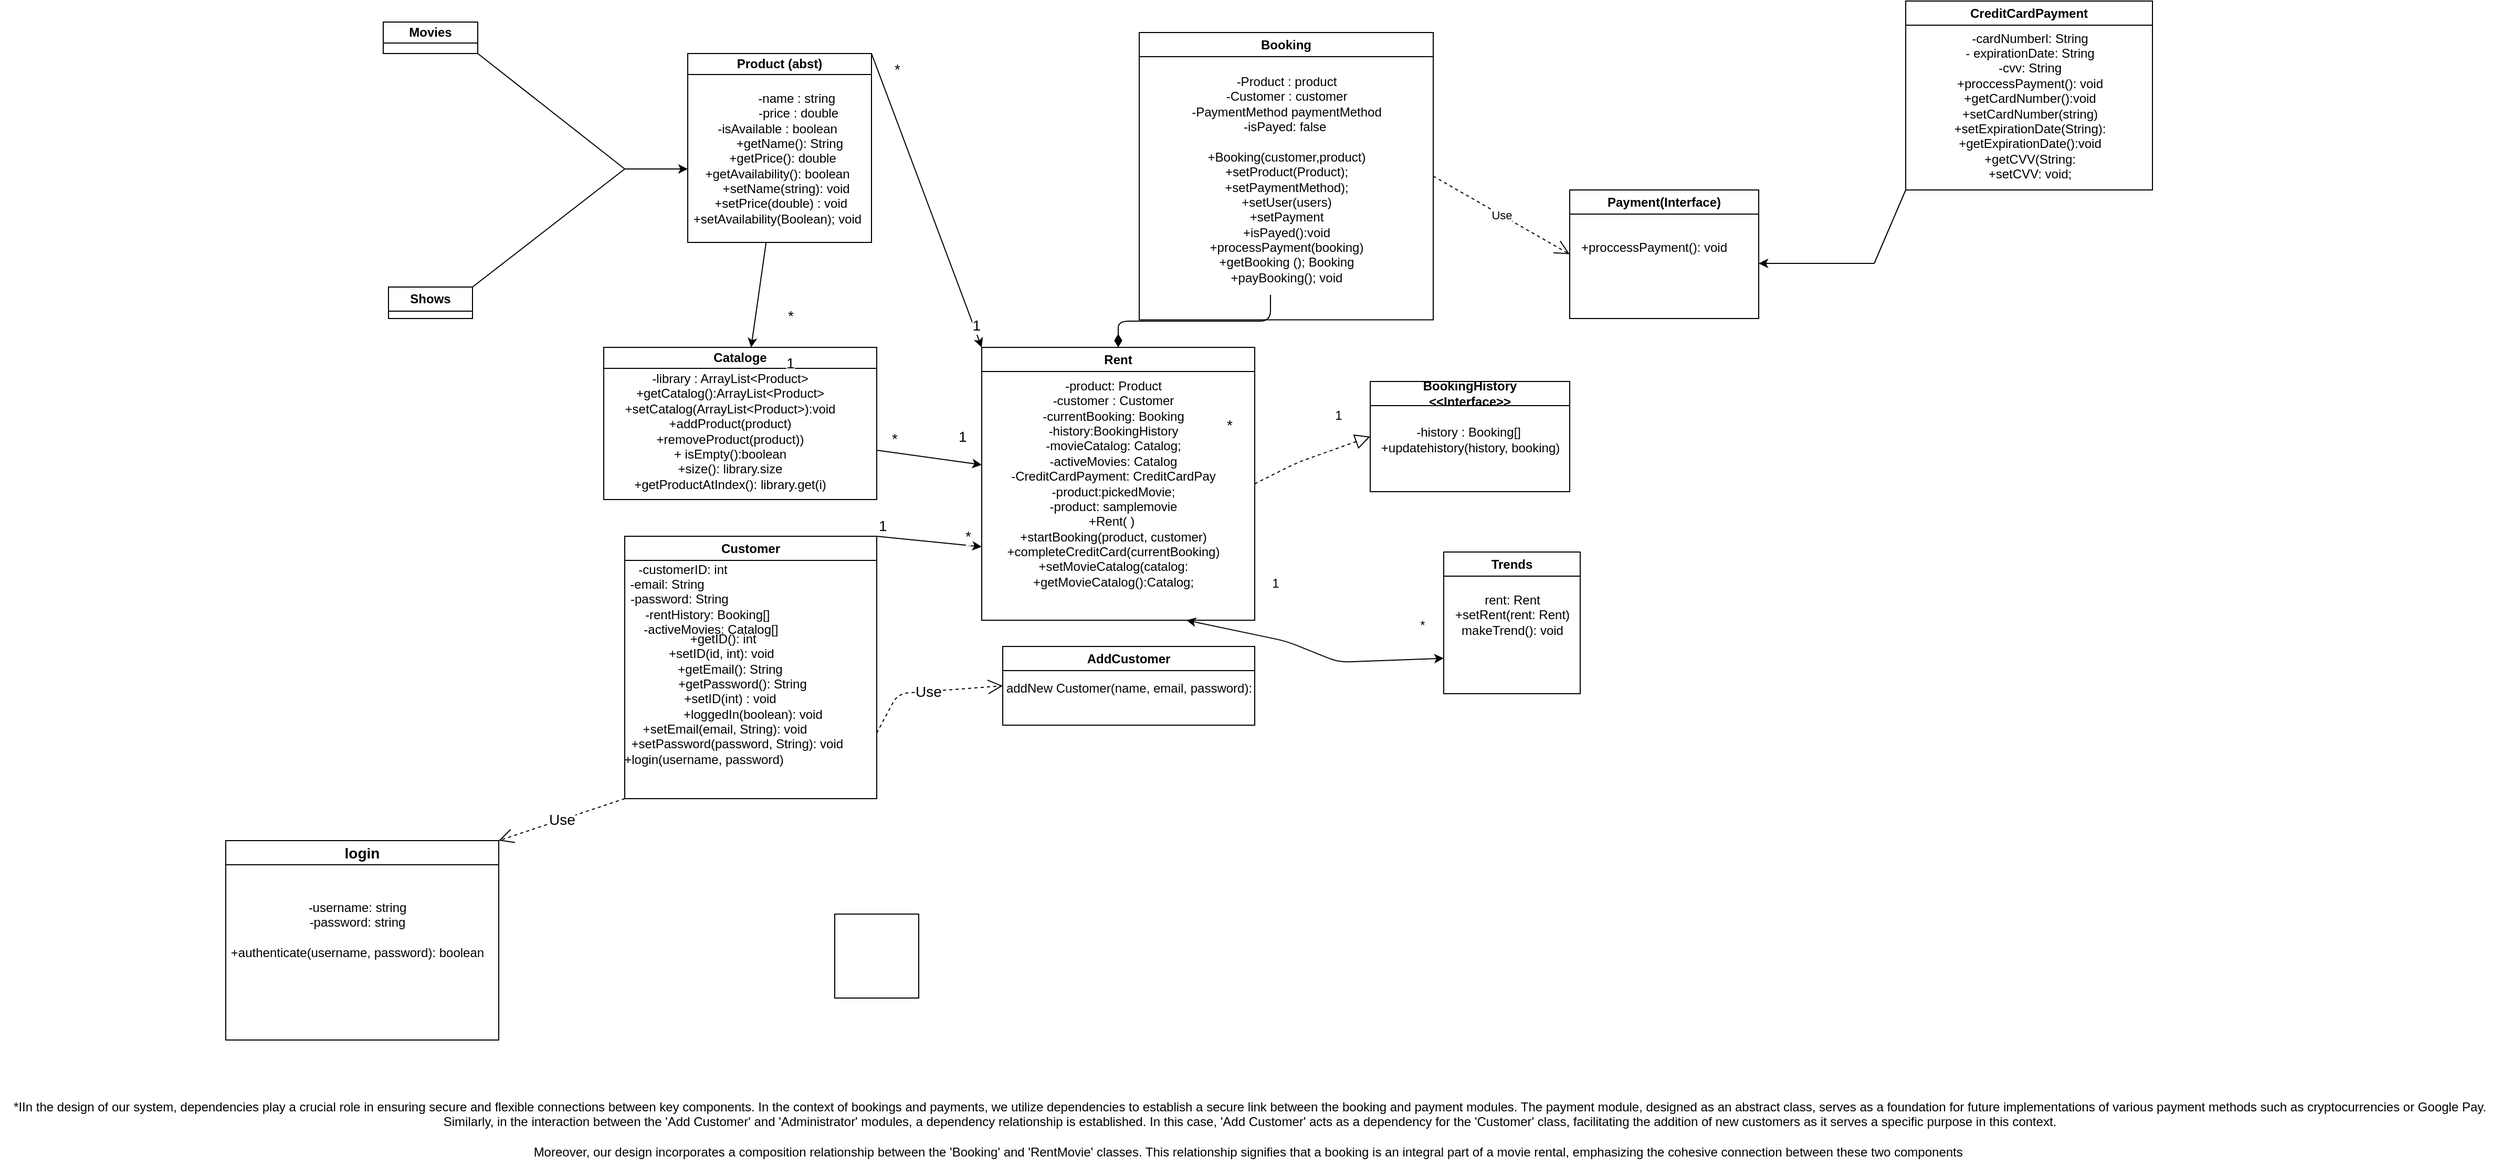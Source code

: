 <mxfile>
    <diagram id="IbTHPOekLIpRfXN_h18N" name="Page-1">
        <mxGraphModel dx="2920" dy="2118" grid="1" gridSize="10" guides="1" tooltips="1" connect="1" arrows="1" fold="1" page="1" pageScale="1" pageWidth="850" pageHeight="1100" math="0" shadow="0">
            <root>
                <mxCell id="0"/>
                <mxCell id="1" parent="0"/>
                <mxCell id="84" value="" style="edgeStyle=none;html=1;fontSize=14;" parent="1" source="2" target="83" edge="1">
                    <mxGeometry relative="1" as="geometry"/>
                </mxCell>
                <mxCell id="2" value="Product (abst)" style="swimlane;whiteSpace=wrap;html=1;startSize=20;" parent="1" vertex="1">
                    <mxGeometry x="120" y="-150" width="175" height="180" as="geometry">
                        <mxRectangle x="160" y="110" width="90" height="30" as="alternateBounds"/>
                    </mxGeometry>
                </mxCell>
                <mxCell id="105" value="&amp;nbsp; &amp;nbsp; &amp;nbsp; &amp;nbsp; &amp;nbsp; &amp;nbsp;-name : string&lt;br&gt;&amp;nbsp; &amp;nbsp; &amp;nbsp; &amp;nbsp; &amp;nbsp; &amp;nbsp; -price : double&lt;br&gt;-isAvailable : boolean&lt;br&gt;&amp;nbsp; &amp;nbsp; &amp;nbsp; &amp;nbsp;+getName(): String&lt;br&gt;&amp;nbsp; &amp;nbsp;+getPrice(): double&lt;br&gt;+getAvailability(): boolean&lt;br&gt;&amp;nbsp; &amp;nbsp; &amp;nbsp;+setName(string): void&lt;br&gt;&amp;nbsp; +setPrice(double) : void&lt;br&gt;+setAvailability(Boolean); void" style="text;html=1;align=center;verticalAlign=middle;resizable=0;points=[];autosize=1;strokeColor=none;fillColor=none;" parent="2" vertex="1">
                    <mxGeometry x="-5" y="30" width="180" height="140" as="geometry"/>
                </mxCell>
                <mxCell id="3" value="Customer" style="swimlane;whiteSpace=wrap;html=1;" parent="1" vertex="1">
                    <mxGeometry x="60" y="310" width="240" height="250" as="geometry">
                        <mxRectangle x="30" y="310" width="100" height="30" as="alternateBounds"/>
                    </mxGeometry>
                </mxCell>
                <mxCell id="101" value="&amp;nbsp; &amp;nbsp; &amp;nbsp; &amp;nbsp; &amp;nbsp; &amp;nbsp;+getID(): int&lt;br&gt;&amp;nbsp; &amp;nbsp; &amp;nbsp; &amp;nbsp; &amp;nbsp; +setID(id, int): void&lt;br&gt;&amp;nbsp; &amp;nbsp; &amp;nbsp; &amp;nbsp; &amp;nbsp; &amp;nbsp; &amp;nbsp; &amp;nbsp;+getEmail(): String&lt;br&gt;&amp;nbsp; &amp;nbsp; &amp;nbsp; &amp;nbsp; &amp;nbsp; &amp;nbsp; &amp;nbsp; &amp;nbsp; &amp;nbsp; &amp;nbsp; &amp;nbsp; +getPassword(): String&lt;br&gt;&amp;nbsp; &amp;nbsp; &amp;nbsp; &amp;nbsp; &amp;nbsp; &amp;nbsp; &amp;nbsp; &amp;nbsp;+setID(int) : void&lt;br&gt;&amp;nbsp; &amp;nbsp; &amp;nbsp; &amp;nbsp; &amp;nbsp; &amp;nbsp; &amp;nbsp; &amp;nbsp; &amp;nbsp; &amp;nbsp; &amp;nbsp; &amp;nbsp; &amp;nbsp; &amp;nbsp; +loggedIn(boolean): void&lt;br&gt;&amp;nbsp; &amp;nbsp; &amp;nbsp; &amp;nbsp; &amp;nbsp; &amp;nbsp; +setEmail(email, String): void&lt;br&gt;&amp;nbsp; &amp;nbsp; &amp;nbsp; &amp;nbsp; &amp;nbsp; &amp;nbsp; &amp;nbsp; &amp;nbsp; &amp;nbsp; &amp;nbsp;+setPassword(password, String): void&lt;br&gt;+login(username, password)" style="text;html=1;align=center;verticalAlign=middle;resizable=0;points=[];autosize=1;strokeColor=none;fillColor=none;" parent="3" vertex="1">
                    <mxGeometry x="-70" y="85" width="290" height="140" as="geometry"/>
                </mxCell>
                <mxCell id="98" value="&amp;nbsp; &amp;nbsp; &amp;nbsp; &amp;nbsp; &amp;nbsp;-customerID: int&lt;br&gt;-email: String&lt;br&gt;&amp;nbsp; &amp;nbsp; &amp;nbsp; &amp;nbsp;-password: String&lt;br&gt;&amp;nbsp; &amp;nbsp; &amp;nbsp; &amp;nbsp; &amp;nbsp; &amp;nbsp; &amp;nbsp; &amp;nbsp; &amp;nbsp; &amp;nbsp; &amp;nbsp; &amp;nbsp;-rentHistory: Booking[]&lt;br&gt;&amp;nbsp; &amp;nbsp; &amp;nbsp; &amp;nbsp; &amp;nbsp; &amp;nbsp; &amp;nbsp; &amp;nbsp; &amp;nbsp; &amp;nbsp; &amp;nbsp; &amp;nbsp; &amp;nbsp;-activeMovies: Catalog[]" style="text;html=1;align=center;verticalAlign=middle;resizable=0;points=[];autosize=1;strokeColor=none;fillColor=none;" parent="3" vertex="1">
                    <mxGeometry x="-75" y="15" width="230" height="90" as="geometry"/>
                </mxCell>
                <mxCell id="4" value="Rent" style="swimlane;whiteSpace=wrap;html=1;" parent="1" vertex="1">
                    <mxGeometry x="400" y="130" width="260" height="260" as="geometry">
                        <mxRectangle x="340" y="180" width="70" height="30" as="alternateBounds"/>
                    </mxGeometry>
                </mxCell>
                <mxCell id="107" value="-product: Product&lt;br&gt;-customer : Customer&lt;br&gt;-currentBooking: Booking&lt;br&gt;-history:BookingHistory&lt;br&gt;-movieCatalog: Catalog;&lt;br&gt;-activeMovies: Catalog&lt;br&gt;-CreditCardPayment: CreditCardPay&lt;br&gt;-product:pickedMovie;&lt;br&gt;-product: samplemovie&lt;br&gt;+Rent( )&amp;nbsp;&lt;br&gt;+startBooking(product, customer)&lt;br&gt;+completeCreditCard(currentBooking)&lt;br&gt;+setMovieCatalog(catalog:&lt;br&gt;+getMovieCatalog():Catalog;" style="text;html=1;align=center;verticalAlign=middle;resizable=0;points=[];autosize=1;strokeColor=none;fillColor=none;" parent="4" vertex="1">
                    <mxGeometry x="10" y="20" width="230" height="220" as="geometry"/>
                </mxCell>
                <mxCell id="5" value="Booking" style="swimlane;whiteSpace=wrap;html=1;" parent="1" vertex="1">
                    <mxGeometry x="550" y="-170" width="280" height="273.75" as="geometry">
                        <mxRectangle x="612.5" y="-30" width="90" height="30" as="alternateBounds"/>
                    </mxGeometry>
                </mxCell>
                <mxCell id="109" value="-Product : product&lt;br&gt;-Customer : customer&lt;br&gt;-PaymentMethod paymentMethod&lt;br&gt;-isPayed: false&amp;nbsp;&lt;br&gt;&lt;br&gt;+Booking(customer,product)&lt;br&gt;+setProduct(Product);&lt;br&gt;+setPaymentMethod);&lt;br&gt;+setUser(users)&lt;br&gt;+setPayment&lt;br&gt;+isPayed():void&lt;br&gt;+processPayment(booking)&lt;br&gt;+getBooking (); Booking&lt;br&gt;+payBooking(); void" style="text;html=1;align=center;verticalAlign=middle;resizable=0;points=[];autosize=1;strokeColor=none;fillColor=none;" parent="5" vertex="1">
                    <mxGeometry x="40" y="30" width="200" height="220" as="geometry"/>
                </mxCell>
                <mxCell id="6" value="AddCustomer" style="swimlane;whiteSpace=wrap;html=1;" parent="1" vertex="1">
                    <mxGeometry x="420" y="415" width="240" height="75" as="geometry">
                        <mxRectangle x="425" y="430" width="85" height="50" as="alternateBounds"/>
                    </mxGeometry>
                </mxCell>
                <mxCell id="140" value="addNew Customer(name, email, password):" style="text;html=1;align=center;verticalAlign=middle;resizable=0;points=[];autosize=1;strokeColor=none;fillColor=none;" parent="6" vertex="1">
                    <mxGeometry x="-10" y="25" width="260" height="30" as="geometry"/>
                </mxCell>
                <mxCell id="8" value="Payment(Interface)" style="swimlane;whiteSpace=wrap;html=1;" parent="1" vertex="1">
                    <mxGeometry x="960" y="-20" width="180" height="122.5" as="geometry"/>
                </mxCell>
                <mxCell id="112" value="+proccessPayment(): void" style="text;html=1;align=center;verticalAlign=middle;resizable=0;points=[];autosize=1;strokeColor=none;fillColor=none;" parent="8" vertex="1">
                    <mxGeometry y="40" width="160" height="30" as="geometry"/>
                </mxCell>
                <mxCell id="10" value="BookingHistory&lt;br&gt;&amp;lt;&amp;lt;Interface&amp;gt;&amp;gt;" style="swimlane;whiteSpace=wrap;html=1;" parent="1" vertex="1">
                    <mxGeometry x="770" y="162.5" width="190" height="105" as="geometry">
                        <mxRectangle x="550" y="210" width="180" height="70" as="alternateBounds"/>
                    </mxGeometry>
                </mxCell>
                <mxCell id="66" value="&lt;br&gt;&lt;br&gt;" style="text;html=1;align=center;verticalAlign=middle;resizable=0;points=[];autosize=1;strokeColor=none;fillColor=none;" parent="10" vertex="1">
                    <mxGeometry x="80" y="25" width="20" height="40" as="geometry"/>
                </mxCell>
                <mxCell id="110" value="-history : Booking[]&amp;nbsp;&lt;br&gt;+updatehistory(history, booking)&lt;br&gt;" style="text;html=1;align=center;verticalAlign=middle;resizable=0;points=[];autosize=1;strokeColor=none;fillColor=none;" parent="10" vertex="1">
                    <mxGeometry y="35" width="190" height="40" as="geometry"/>
                </mxCell>
                <mxCell id="14" value="Trends" style="swimlane;whiteSpace=wrap;html=1;" parent="1" vertex="1">
                    <mxGeometry x="840" y="325" width="130" height="135" as="geometry"/>
                </mxCell>
                <mxCell id="135" value="rent: Rent&lt;br&gt;+setRent(rent: Rent)&lt;br&gt;makeTrend(): void&lt;br&gt;" style="text;html=1;align=center;verticalAlign=middle;resizable=0;points=[];autosize=1;strokeColor=none;fillColor=none;" parent="14" vertex="1">
                    <mxGeometry y="30" width="130" height="60" as="geometry"/>
                </mxCell>
                <mxCell id="16" value="" style="endArrow=none;dashed=1;html=1;startArrow=none;" parent="1" edge="1">
                    <mxGeometry width="50" height="50" relative="1" as="geometry">
                        <mxPoint x="530" y="260" as="sourcePoint"/>
                        <mxPoint x="530" y="260" as="targetPoint"/>
                    </mxGeometry>
                </mxCell>
                <mxCell id="26" value="" style="endArrow=classic;html=1;fontSize=14;exitX=1;exitY=0;exitDx=0;exitDy=0;entryX=0;entryY=0;entryDx=0;entryDy=0;" parent="1" source="2" target="4" edge="1">
                    <mxGeometry relative="1" as="geometry">
                        <mxPoint x="260" y="120" as="sourcePoint"/>
                        <mxPoint x="612" y="270" as="targetPoint"/>
                    </mxGeometry>
                </mxCell>
                <mxCell id="28" value="*" style="edgeLabel;resizable=0;html=1;align=left;verticalAlign=bottom;fontSize=14;" parent="26" connectable="0" vertex="1">
                    <mxGeometry x="-1" relative="1" as="geometry">
                        <mxPoint x="20" y="25" as="offset"/>
                    </mxGeometry>
                </mxCell>
                <mxCell id="29" value="1" style="edgeLabel;resizable=0;html=1;align=right;verticalAlign=bottom;fontSize=14;" parent="26" connectable="0" vertex="1">
                    <mxGeometry x="1" relative="1" as="geometry">
                        <mxPoint y="-10" as="offset"/>
                    </mxGeometry>
                </mxCell>
                <mxCell id="31" value="" style="endArrow=classic;html=1;fontSize=14;exitX=1;exitY=0;exitDx=0;exitDy=0;" parent="1" source="3" edge="1">
                    <mxGeometry relative="1" as="geometry">
                        <mxPoint x="390" y="270" as="sourcePoint"/>
                        <mxPoint x="400" y="320" as="targetPoint"/>
                    </mxGeometry>
                </mxCell>
                <mxCell id="33" value="1" style="edgeLabel;resizable=0;html=1;align=left;verticalAlign=bottom;fontSize=14;" parent="31" connectable="0" vertex="1">
                    <mxGeometry x="-1" relative="1" as="geometry"/>
                </mxCell>
                <mxCell id="34" value="*" style="edgeLabel;resizable=0;html=1;align=right;verticalAlign=bottom;fontSize=14;" parent="31" connectable="0" vertex="1">
                    <mxGeometry x="1" relative="1" as="geometry">
                        <mxPoint x="-10" as="offset"/>
                    </mxGeometry>
                </mxCell>
                <mxCell id="46" value="Movies" style="swimlane;whiteSpace=wrap;html=1;startSize=20;" parent="1" vertex="1" collapsed="1">
                    <mxGeometry x="-170" y="-180" width="90" height="30" as="geometry">
                        <mxRectangle x="-170" y="-180" width="180" height="120" as="alternateBounds"/>
                    </mxGeometry>
                </mxCell>
                <mxCell id="141" value="&amp;nbsp; &amp;nbsp; &amp;nbsp; &amp;nbsp; &amp;nbsp; &amp;nbsp;-name : string&lt;br&gt;&amp;nbsp; &amp;nbsp; &amp;nbsp; &amp;nbsp; &amp;nbsp; &amp;nbsp; -price : double&lt;br&gt;&amp;nbsp; &amp;nbsp; &amp;nbsp; &amp;nbsp;+getName(): String&lt;br&gt;&amp;nbsp; &amp;nbsp;+getPrice(): double&lt;br&gt;&amp;nbsp; &amp;nbsp; &amp;nbsp;+setName(string): void&lt;br&gt;&amp;nbsp; +setPrice(double) : void" style="text;html=1;align=center;verticalAlign=middle;resizable=0;points=[];autosize=1;strokeColor=none;fillColor=none;" parent="46" vertex="1">
                    <mxGeometry x="-10" y="18.75" width="160" height="100" as="geometry"/>
                </mxCell>
                <mxCell id="48" value="Shows" style="swimlane;whiteSpace=wrap;html=1;" parent="1" vertex="1" collapsed="1">
                    <mxGeometry x="-165" y="72.5" width="80" height="30" as="geometry">
                        <mxRectangle x="-165" y="72.5" width="190" height="125" as="alternateBounds"/>
                    </mxGeometry>
                </mxCell>
                <mxCell id="142" value="&amp;nbsp; &amp;nbsp; &amp;nbsp; &amp;nbsp; &amp;nbsp; &amp;nbsp;-name : string&lt;br&gt;&amp;nbsp; &amp;nbsp; &amp;nbsp; &amp;nbsp; &amp;nbsp; &amp;nbsp; -price : double&lt;br&gt;&amp;nbsp; &amp;nbsp; &amp;nbsp; &amp;nbsp;+getName(): String&lt;br&gt;&amp;nbsp; &amp;nbsp;+getPrice(): double&lt;br&gt;&amp;nbsp; &amp;nbsp; &amp;nbsp;+setName(string): void&lt;br&gt;&amp;nbsp; +setPrice(double) : void" style="text;html=1;align=center;verticalAlign=middle;resizable=0;points=[];autosize=1;strokeColor=none;fillColor=none;" parent="48" vertex="1">
                    <mxGeometry x="30" y="25" width="160" height="100" as="geometry"/>
                </mxCell>
                <mxCell id="72" value="Use" style="endArrow=open;endSize=12;dashed=1;html=1;exitX=1;exitY=0.5;exitDx=0;exitDy=0;entryX=0;entryY=0.5;entryDx=0;entryDy=0;" parent="1" source="5" target="8" edge="1">
                    <mxGeometry width="160" relative="1" as="geometry">
                        <mxPoint x="380" y="240" as="sourcePoint"/>
                        <mxPoint x="540" y="240" as="targetPoint"/>
                    </mxGeometry>
                </mxCell>
                <mxCell id="73" value="" style="endArrow=block;dashed=1;endFill=0;endSize=12;html=1;entryX=0;entryY=0.5;entryDx=0;entryDy=0;startArrow=none;exitX=1;exitY=0.5;exitDx=0;exitDy=0;" parent="1" target="10" edge="1" source="4">
                    <mxGeometry width="160" relative="1" as="geometry">
                        <mxPoint x="670" y="230" as="sourcePoint"/>
                        <mxPoint x="540" y="270" as="targetPoint"/>
                        <Array as="points">
                            <mxPoint x="700" y="240"/>
                        </Array>
                    </mxGeometry>
                </mxCell>
                <mxCell id="74" value="" style="html=1;endArrow=diamondThin;endFill=1;edgeStyle=elbowEdgeStyle;elbow=vertical;endSize=10;entryX=0.5;entryY=0;entryDx=0;entryDy=0;" parent="1" target="4" edge="1">
                    <mxGeometry width="160" relative="1" as="geometry">
                        <mxPoint x="675" y="80" as="sourcePoint"/>
                        <mxPoint x="540" y="270" as="targetPoint"/>
                    </mxGeometry>
                </mxCell>
                <mxCell id="75" value="1" style="text;html=1;strokeColor=none;fillColor=none;align=center;verticalAlign=middle;whiteSpace=wrap;rounded=0;" parent="1" vertex="1">
                    <mxGeometry x="710" y="180" width="60" height="30" as="geometry"/>
                </mxCell>
                <mxCell id="76" value="*" style="edgeLabel;resizable=0;html=1;align=right;verticalAlign=bottom;fontSize=14;" parent="1" connectable="0" vertex="1">
                    <mxGeometry x="639.999" y="214.997" as="geometry"/>
                </mxCell>
                <mxCell id="77" value="1" style="text;html=1;strokeColor=none;fillColor=none;align=center;verticalAlign=middle;whiteSpace=wrap;rounded=0;" parent="1" vertex="1">
                    <mxGeometry x="650" y="340" width="60" height="30" as="geometry"/>
                </mxCell>
                <mxCell id="78" value="*" style="text;html=1;strokeColor=none;fillColor=none;align=center;verticalAlign=middle;whiteSpace=wrap;rounded=0;" parent="1" vertex="1">
                    <mxGeometry x="790" y="380" width="60" height="30" as="geometry"/>
                </mxCell>
                <mxCell id="85" style="edgeStyle=none;html=1;fontSize=14;" parent="1" target="4" edge="1">
                    <mxGeometry relative="1" as="geometry">
                        <mxPoint x="380" y="228" as="targetPoint"/>
                        <mxPoint x="300" y="228" as="sourcePoint"/>
                    </mxGeometry>
                </mxCell>
                <mxCell id="83" value="Cataloge" style="swimlane;whiteSpace=wrap;html=1;startSize=20;" parent="1" vertex="1">
                    <mxGeometry x="40" y="130" width="260" height="145" as="geometry">
                        <mxRectangle x="320" y="-30" width="90" height="30" as="alternateBounds"/>
                    </mxGeometry>
                </mxCell>
                <mxCell id="106" value="-library : ArrayList&amp;lt;Product&amp;gt;&lt;br&gt;+getCatalog():ArrayList&amp;lt;Product&amp;gt;&lt;br&gt;+setCatalog(ArrayList&amp;lt;Product&amp;gt;):void&lt;br&gt;+addProduct(product)&lt;br&gt;+removeProduct(product))&lt;br&gt;+ isEmpty():boolean&lt;br&gt;+size(): library.size&lt;br&gt;+getProductAtIndex(): library.get(i)" style="text;html=1;align=center;verticalAlign=middle;resizable=0;points=[];autosize=1;strokeColor=none;fillColor=none;" parent="83" vertex="1">
                    <mxGeometry x="10" y="15" width="220" height="130" as="geometry"/>
                </mxCell>
                <mxCell id="86" value="" style="endArrow=classic;startArrow=classic;html=1;fontSize=14;entryX=0;entryY=0.75;entryDx=0;entryDy=0;exitX=0.75;exitY=1;exitDx=0;exitDy=0;" parent="1" source="4" target="14" edge="1">
                    <mxGeometry width="50" height="50" relative="1" as="geometry">
                        <mxPoint x="630" y="340" as="sourcePoint"/>
                        <mxPoint x="580" y="340" as="targetPoint"/>
                        <Array as="points">
                            <mxPoint x="690" y="410"/>
                            <mxPoint x="740" y="430"/>
                        </Array>
                    </mxGeometry>
                </mxCell>
                <mxCell id="91" value="Use" style="endArrow=open;endSize=12;dashed=1;html=1;fontSize=14;exitX=0;exitY=1;exitDx=0;exitDy=0;entryX=1;entryY=0;entryDx=0;entryDy=0;" parent="1" source="3" target="92" edge="1">
                    <mxGeometry width="160" relative="1" as="geometry">
                        <mxPoint x="630" y="420" as="sourcePoint"/>
                        <mxPoint x="150" y="470" as="targetPoint"/>
                    </mxGeometry>
                </mxCell>
                <mxCell id="92" value="login" style="swimlane;whiteSpace=wrap;html=1;fontSize=14;" parent="1" vertex="1">
                    <mxGeometry x="-320" y="600" width="260" height="190" as="geometry"/>
                </mxCell>
                <mxCell id="139" value="-username: string&lt;br&gt;-password: string&lt;br&gt;&lt;br&gt;+authenticate(username, password): boolean" style="text;html=1;align=center;verticalAlign=middle;resizable=0;points=[];autosize=1;strokeColor=none;fillColor=none;" parent="92" vertex="1">
                    <mxGeometry x="-5" y="50" width="260" height="70" as="geometry"/>
                </mxCell>
                <mxCell id="93" value="Use" style="endArrow=open;endSize=12;dashed=1;html=1;fontSize=14;exitX=1;exitY=0.75;exitDx=0;exitDy=0;entryX=0;entryY=0.5;entryDx=0;entryDy=0;" parent="1" source="3" target="6" edge="1">
                    <mxGeometry width="160" relative="1" as="geometry">
                        <mxPoint y="430" as="sourcePoint"/>
                        <mxPoint x="350" y="450" as="targetPoint"/>
                        <Array as="points">
                            <mxPoint x="320" y="460"/>
                        </Array>
                    </mxGeometry>
                </mxCell>
                <mxCell id="114" value="CreditCardPayment" style="swimlane;whiteSpace=wrap;html=1;" parent="1" vertex="1">
                    <mxGeometry x="1280" y="-200" width="235" height="180" as="geometry"/>
                </mxCell>
                <mxCell id="116" value="-cardNumberl: String&lt;br&gt;- expirationDate: String&lt;br&gt;-cvv: String&lt;br&gt;+proccessPayment(): void&lt;br&gt;+getCardNumber():void&lt;br&gt;+setCardNumber(string)&lt;br&gt;+setExpirationDate(String):&lt;br&gt;+getExpirationDate():void&lt;br&gt;+getCVV(String:&lt;br&gt;+setCVV: void;" style="text;html=1;align=center;verticalAlign=middle;resizable=0;points=[];autosize=1;strokeColor=none;fillColor=none;" parent="114" vertex="1">
                    <mxGeometry x="32.5" y="20" width="170" height="160" as="geometry"/>
                </mxCell>
                <mxCell id="124" value="*" style="edgeLabel;resizable=0;html=1;align=right;verticalAlign=bottom;fontSize=14;" parent="1" connectable="0" vertex="1">
                    <mxGeometry x="320.003" y="227.5" as="geometry"/>
                </mxCell>
                <mxCell id="125" value="1" style="edgeLabel;resizable=0;html=1;align=left;verticalAlign=bottom;fontSize=14;" parent="1" connectable="0" vertex="1">
                    <mxGeometry x="205" y="110.0" as="geometry">
                        <mxPoint x="171" y="115" as="offset"/>
                    </mxGeometry>
                </mxCell>
                <mxCell id="126" value="1" style="edgeLabel;resizable=0;html=1;align=left;verticalAlign=bottom;fontSize=14;" parent="1" connectable="0" vertex="1">
                    <mxGeometry x="170" y="195" as="geometry">
                        <mxPoint x="42" y="-40" as="offset"/>
                    </mxGeometry>
                </mxCell>
                <mxCell id="127" value="*" style="edgeLabel;resizable=0;html=1;align=right;verticalAlign=bottom;fontSize=14;" parent="1" connectable="0" vertex="1">
                    <mxGeometry x="310.003" y="227.5" as="geometry">
                        <mxPoint x="-89" y="-117" as="offset"/>
                    </mxGeometry>
                </mxCell>
                <mxCell id="129" value="" style="endArrow=classic;html=1;" parent="1" edge="1">
                    <mxGeometry width="50" height="50" relative="1" as="geometry">
                        <mxPoint x="60" y="-40" as="sourcePoint"/>
                        <mxPoint x="120" y="-40" as="targetPoint"/>
                    </mxGeometry>
                </mxCell>
                <mxCell id="130" value="" style="endArrow=none;html=1;exitX=1;exitY=0;exitDx=0;exitDy=0;" parent="1" source="48" edge="1">
                    <mxGeometry width="50" height="50" relative="1" as="geometry">
                        <mxPoint x="350" y="60" as="sourcePoint"/>
                        <mxPoint x="60" y="-40" as="targetPoint"/>
                    </mxGeometry>
                </mxCell>
                <mxCell id="131" value="" style="endArrow=none;html=1;exitX=1;exitY=1;exitDx=0;exitDy=0;" parent="1" source="46" edge="1">
                    <mxGeometry width="50" height="50" relative="1" as="geometry">
                        <mxPoint x="190" y="30" as="sourcePoint"/>
                        <mxPoint x="60" y="-40" as="targetPoint"/>
                    </mxGeometry>
                </mxCell>
                <mxCell id="132" value="" style="endArrow=none;html=1;entryX=0;entryY=1;entryDx=0;entryDy=0;" parent="1" target="114" edge="1">
                    <mxGeometry width="50" height="50" relative="1" as="geometry">
                        <mxPoint x="1250" y="50" as="sourcePoint"/>
                        <mxPoint x="850" y="130" as="targetPoint"/>
                    </mxGeometry>
                </mxCell>
                <mxCell id="133" value="" style="endArrow=classic;html=1;" parent="1" edge="1">
                    <mxGeometry width="50" height="50" relative="1" as="geometry">
                        <mxPoint x="1250" y="50" as="sourcePoint"/>
                        <mxPoint x="1140" y="50" as="targetPoint"/>
                    </mxGeometry>
                </mxCell>
                <mxCell id="137" value="&lt;span style=&quot;color: rgba(0, 0, 0, 0); font-family: monospace; font-size: 0px; text-align: start;&quot;&gt;%3CmxGraphModel%3E%3Croot%3E%3CmxCell%20id%3D%220%22%2F%3E%3CmxCell%20id%3D%221%22%20parent%3D%220%22%2F%3E%3CmxCell%20id%3D%222%22%20value%3D%22ddsd%22%20style%3D%22text%3Bhtml%3D1%3Balign%3Dcenter%3BverticalAlign%3Dmiddle%3Bresizable%3D0%3Bpoints%3D%5B%5D%3Bautosize%3D1%3BstrokeColor%3Dnone%3BfillColor%3Dnone%3B%22%20vertex%3D%221%22%20parent%3D%221%22%3E%3CmxGeometry%20x%3D%221290%22%20y%3D%22650%22%20width%3D%2250%22%20height%3D%2230%22%20as%3D%22geometry%22%2F%3E%3C%2FmxCell%3E%3C%2Froot%3E%3C%2FmxGraphModel%3E&lt;/span&gt;" style="text;html=1;align=center;verticalAlign=middle;resizable=0;points=[];autosize=1;strokeColor=none;fillColor=none;" parent="1" vertex="1">
                    <mxGeometry x="1305" y="650" width="20" height="30" as="geometry"/>
                </mxCell>
                <mxCell id="138" value="&lt;div&gt;*IIn the design of our system, dependencies play a crucial role in ensuring secure and flexible connections between key components. In the context of bookings and payments, we utilize dependencies to establish a secure link between the booking and payment modules. The payment module, designed as an abstract class, serves as a foundation for future implementations of various payment methods such as cryptocurrencies or Google Pay.&lt;/div&gt;&lt;div&gt;Similarly, in the interaction between the 'Add Customer' and 'Administrator' modules, a dependency relationship is established. In this case, 'Add Customer' acts as a dependency for the 'Customer' class, facilitating the addition of new customers as it serves a specific purpose in this context.&lt;/div&gt;&lt;div&gt;&lt;br&gt;&lt;/div&gt;&lt;div&gt;Moreover, our design incorporates a composition relationship between the 'Booking' and 'RentMovie' classes. This relationship signifies that a booking is an integral part of a movie rental, emphasizing the cohesive connection between these two components&amp;nbsp;&lt;/div&gt;" style="text;html=1;align=center;verticalAlign=middle;resizable=0;points=[];autosize=1;strokeColor=none;fillColor=none;" parent="1" vertex="1">
                    <mxGeometry x="-535" y="840" width="2380" height="70" as="geometry"/>
                </mxCell>
                <mxCell id="143" value="" style="whiteSpace=wrap;html=1;aspect=fixed;" vertex="1" parent="1">
                    <mxGeometry x="260" y="670" width="80" height="80" as="geometry"/>
                </mxCell>
            </root>
        </mxGraphModel>
    </diagram>
</mxfile>